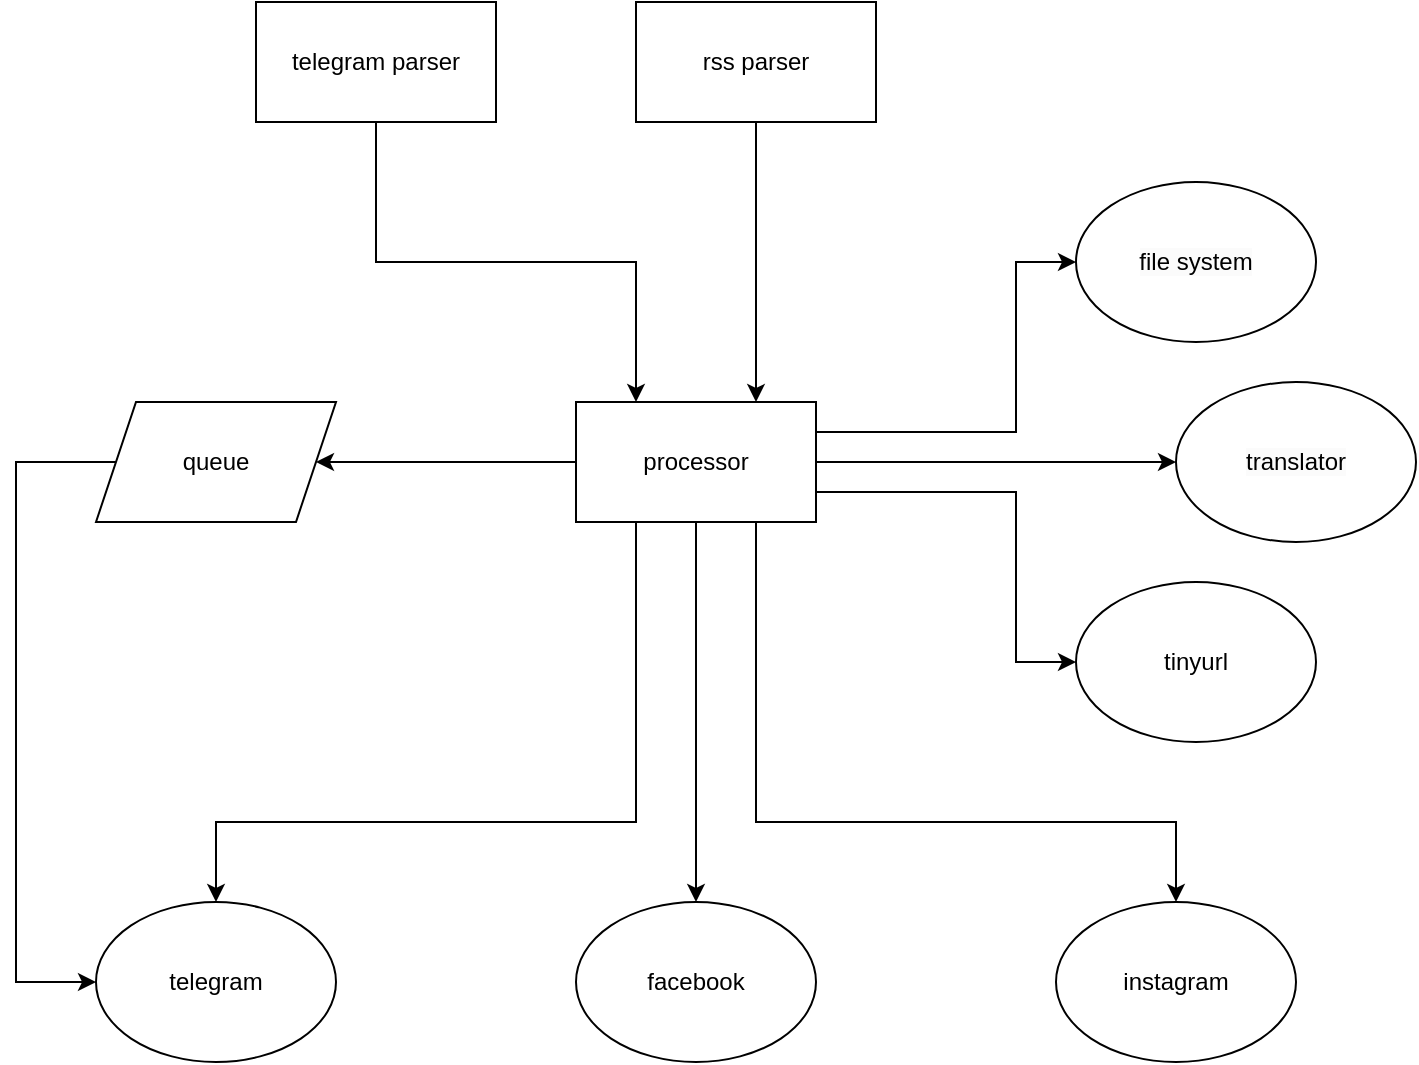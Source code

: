 <mxfile version="23.0.2" type="device">
  <diagram name="Страница — 1" id="65HQDKxReE2ANH29oVUL">
    <mxGraphModel dx="984" dy="574" grid="1" gridSize="10" guides="1" tooltips="1" connect="1" arrows="1" fold="1" page="1" pageScale="1" pageWidth="827" pageHeight="1169" math="0" shadow="0">
      <root>
        <mxCell id="0" />
        <mxCell id="1" parent="0" />
        <mxCell id="v6DdiJtf0vAYisckzw9l-20" style="edgeStyle=orthogonalEdgeStyle;rounded=0;orthogonalLoop=1;jettySize=auto;html=1;entryX=0.5;entryY=0;entryDx=0;entryDy=0;" edge="1" parent="1" source="v6DdiJtf0vAYisckzw9l-1" target="v6DdiJtf0vAYisckzw9l-18">
          <mxGeometry relative="1" as="geometry" />
        </mxCell>
        <mxCell id="v6DdiJtf0vAYisckzw9l-21" style="edgeStyle=orthogonalEdgeStyle;rounded=0;orthogonalLoop=1;jettySize=auto;html=1;exitX=0.25;exitY=1;exitDx=0;exitDy=0;entryX=0.5;entryY=0;entryDx=0;entryDy=0;" edge="1" parent="1" source="v6DdiJtf0vAYisckzw9l-1" target="v6DdiJtf0vAYisckzw9l-17">
          <mxGeometry relative="1" as="geometry">
            <Array as="points">
              <mxPoint x="390" y="600" />
              <mxPoint x="180" y="600" />
            </Array>
          </mxGeometry>
        </mxCell>
        <mxCell id="v6DdiJtf0vAYisckzw9l-22" style="edgeStyle=orthogonalEdgeStyle;rounded=0;orthogonalLoop=1;jettySize=auto;html=1;exitX=0.75;exitY=1;exitDx=0;exitDy=0;entryX=0.5;entryY=0;entryDx=0;entryDy=0;" edge="1" parent="1" source="v6DdiJtf0vAYisckzw9l-1" target="v6DdiJtf0vAYisckzw9l-19">
          <mxGeometry relative="1" as="geometry">
            <Array as="points">
              <mxPoint x="450" y="600" />
              <mxPoint x="660" y="600" />
            </Array>
          </mxGeometry>
        </mxCell>
        <mxCell id="v6DdiJtf0vAYisckzw9l-28" style="edgeStyle=orthogonalEdgeStyle;rounded=0;orthogonalLoop=1;jettySize=auto;html=1;" edge="1" parent="1" source="v6DdiJtf0vAYisckzw9l-1" target="v6DdiJtf0vAYisckzw9l-23">
          <mxGeometry relative="1" as="geometry" />
        </mxCell>
        <mxCell id="v6DdiJtf0vAYisckzw9l-29" style="edgeStyle=orthogonalEdgeStyle;rounded=0;orthogonalLoop=1;jettySize=auto;html=1;entryX=0;entryY=0.5;entryDx=0;entryDy=0;exitX=1;exitY=0.25;exitDx=0;exitDy=0;" edge="1" parent="1" source="v6DdiJtf0vAYisckzw9l-1" target="v6DdiJtf0vAYisckzw9l-8">
          <mxGeometry relative="1" as="geometry">
            <Array as="points">
              <mxPoint x="580" y="405" />
              <mxPoint x="580" y="320" />
            </Array>
          </mxGeometry>
        </mxCell>
        <mxCell id="v6DdiJtf0vAYisckzw9l-30" style="edgeStyle=orthogonalEdgeStyle;rounded=0;orthogonalLoop=1;jettySize=auto;html=1;exitX=1;exitY=0.5;exitDx=0;exitDy=0;entryX=0;entryY=0.5;entryDx=0;entryDy=0;" edge="1" parent="1" source="v6DdiJtf0vAYisckzw9l-1" target="v6DdiJtf0vAYisckzw9l-7">
          <mxGeometry relative="1" as="geometry">
            <Array as="points">
              <mxPoint x="530" y="420" />
              <mxPoint x="530" y="420" />
            </Array>
          </mxGeometry>
        </mxCell>
        <mxCell id="v6DdiJtf0vAYisckzw9l-34" style="edgeStyle=orthogonalEdgeStyle;rounded=0;orthogonalLoop=1;jettySize=auto;html=1;exitX=1;exitY=0.75;exitDx=0;exitDy=0;entryX=0;entryY=0.5;entryDx=0;entryDy=0;" edge="1" parent="1" source="v6DdiJtf0vAYisckzw9l-1" target="v6DdiJtf0vAYisckzw9l-33">
          <mxGeometry relative="1" as="geometry">
            <Array as="points">
              <mxPoint x="580" y="435" />
              <mxPoint x="580" y="520" />
            </Array>
          </mxGeometry>
        </mxCell>
        <mxCell id="v6DdiJtf0vAYisckzw9l-1" value="processor" style="rounded=0;whiteSpace=wrap;html=1;" vertex="1" parent="1">
          <mxGeometry x="360" y="390" width="120" height="60" as="geometry" />
        </mxCell>
        <mxCell id="v6DdiJtf0vAYisckzw9l-15" style="edgeStyle=orthogonalEdgeStyle;rounded=0;orthogonalLoop=1;jettySize=auto;html=1;exitX=0.5;exitY=1;exitDx=0;exitDy=0;entryX=0.25;entryY=0;entryDx=0;entryDy=0;" edge="1" parent="1" source="v6DdiJtf0vAYisckzw9l-2" target="v6DdiJtf0vAYisckzw9l-1">
          <mxGeometry relative="1" as="geometry" />
        </mxCell>
        <mxCell id="v6DdiJtf0vAYisckzw9l-2" value="telegram parser" style="rounded=0;whiteSpace=wrap;html=1;" vertex="1" parent="1">
          <mxGeometry x="200" y="190" width="120" height="60" as="geometry" />
        </mxCell>
        <mxCell id="v6DdiJtf0vAYisckzw9l-16" style="edgeStyle=orthogonalEdgeStyle;rounded=0;orthogonalLoop=1;jettySize=auto;html=1;entryX=0.75;entryY=0;entryDx=0;entryDy=0;exitX=0.5;exitY=1;exitDx=0;exitDy=0;" edge="1" parent="1" source="v6DdiJtf0vAYisckzw9l-3" target="v6DdiJtf0vAYisckzw9l-1">
          <mxGeometry relative="1" as="geometry" />
        </mxCell>
        <mxCell id="v6DdiJtf0vAYisckzw9l-3" value="rss parser" style="rounded=0;whiteSpace=wrap;html=1;" vertex="1" parent="1">
          <mxGeometry x="390" y="190" width="120" height="60" as="geometry" />
        </mxCell>
        <mxCell id="v6DdiJtf0vAYisckzw9l-7" value="&lt;meta charset=&quot;utf-8&quot;&gt;&lt;span style=&quot;color: rgb(0, 0, 0); font-family: Helvetica; font-size: 12px; font-style: normal; font-variant-ligatures: normal; font-variant-caps: normal; font-weight: 400; letter-spacing: normal; orphans: 2; text-align: center; text-indent: 0px; text-transform: none; widows: 2; word-spacing: 0px; -webkit-text-stroke-width: 0px; background-color: rgb(251, 251, 251); text-decoration-thickness: initial; text-decoration-style: initial; text-decoration-color: initial; float: none; display: inline !important;&quot;&gt;translator&lt;/span&gt;" style="ellipse;whiteSpace=wrap;html=1;" vertex="1" parent="1">
          <mxGeometry x="660" y="380" width="120" height="80" as="geometry" />
        </mxCell>
        <mxCell id="v6DdiJtf0vAYisckzw9l-8" value="&lt;span style=&quot;color: rgb(0, 0, 0); font-family: Helvetica; font-size: 12px; font-style: normal; font-variant-ligatures: normal; font-variant-caps: normal; font-weight: 400; letter-spacing: normal; orphans: 2; text-align: center; text-indent: 0px; text-transform: none; widows: 2; word-spacing: 0px; -webkit-text-stroke-width: 0px; background-color: rgb(251, 251, 251); text-decoration-thickness: initial; text-decoration-style: initial; text-decoration-color: initial; float: none; display: inline !important;&quot;&gt;file system&lt;/span&gt;" style="ellipse;whiteSpace=wrap;html=1;" vertex="1" parent="1">
          <mxGeometry x="610" y="280" width="120" height="80" as="geometry" />
        </mxCell>
        <mxCell id="v6DdiJtf0vAYisckzw9l-17" value="telegram" style="ellipse;whiteSpace=wrap;html=1;" vertex="1" parent="1">
          <mxGeometry x="120" y="640" width="120" height="80" as="geometry" />
        </mxCell>
        <mxCell id="v6DdiJtf0vAYisckzw9l-18" value="facebook" style="ellipse;whiteSpace=wrap;html=1;" vertex="1" parent="1">
          <mxGeometry x="360" y="640" width="120" height="80" as="geometry" />
        </mxCell>
        <mxCell id="v6DdiJtf0vAYisckzw9l-19" value="instagram" style="ellipse;whiteSpace=wrap;html=1;" vertex="1" parent="1">
          <mxGeometry x="600" y="640" width="120" height="80" as="geometry" />
        </mxCell>
        <mxCell id="v6DdiJtf0vAYisckzw9l-31" style="edgeStyle=orthogonalEdgeStyle;rounded=0;orthogonalLoop=1;jettySize=auto;html=1;entryX=0;entryY=0.5;entryDx=0;entryDy=0;exitX=0;exitY=0.5;exitDx=0;exitDy=0;" edge="1" parent="1" source="v6DdiJtf0vAYisckzw9l-23" target="v6DdiJtf0vAYisckzw9l-17">
          <mxGeometry relative="1" as="geometry">
            <Array as="points">
              <mxPoint x="80" y="420" />
              <mxPoint x="80" y="680" />
            </Array>
          </mxGeometry>
        </mxCell>
        <mxCell id="v6DdiJtf0vAYisckzw9l-23" value="queue" style="shape=parallelogram;perimeter=parallelogramPerimeter;whiteSpace=wrap;html=1;fixedSize=1;" vertex="1" parent="1">
          <mxGeometry x="120" y="390" width="120" height="60" as="geometry" />
        </mxCell>
        <mxCell id="v6DdiJtf0vAYisckzw9l-33" value="tinyurl" style="ellipse;whiteSpace=wrap;html=1;" vertex="1" parent="1">
          <mxGeometry x="610" y="480" width="120" height="80" as="geometry" />
        </mxCell>
      </root>
    </mxGraphModel>
  </diagram>
</mxfile>
